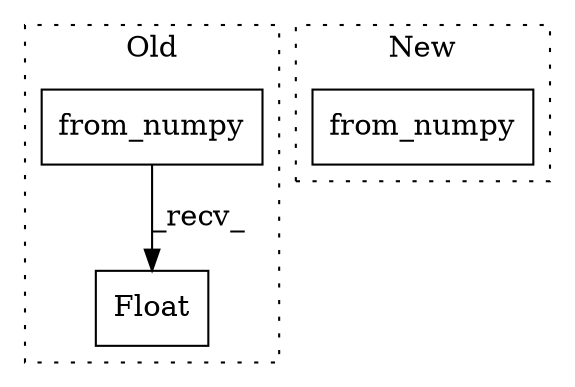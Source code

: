 digraph G {
subgraph cluster0 {
1 [label="Float" a="32" s="2163" l="7" shape="box"];
3 [label="from_numpy" a="32" s="2145,2161" l="11,1" shape="box"];
label = "Old";
style="dotted";
}
subgraph cluster1 {
2 [label="from_numpy" a="32" s="2145,2183" l="11,1" shape="box"];
label = "New";
style="dotted";
}
3 -> 1 [label="_recv_"];
}